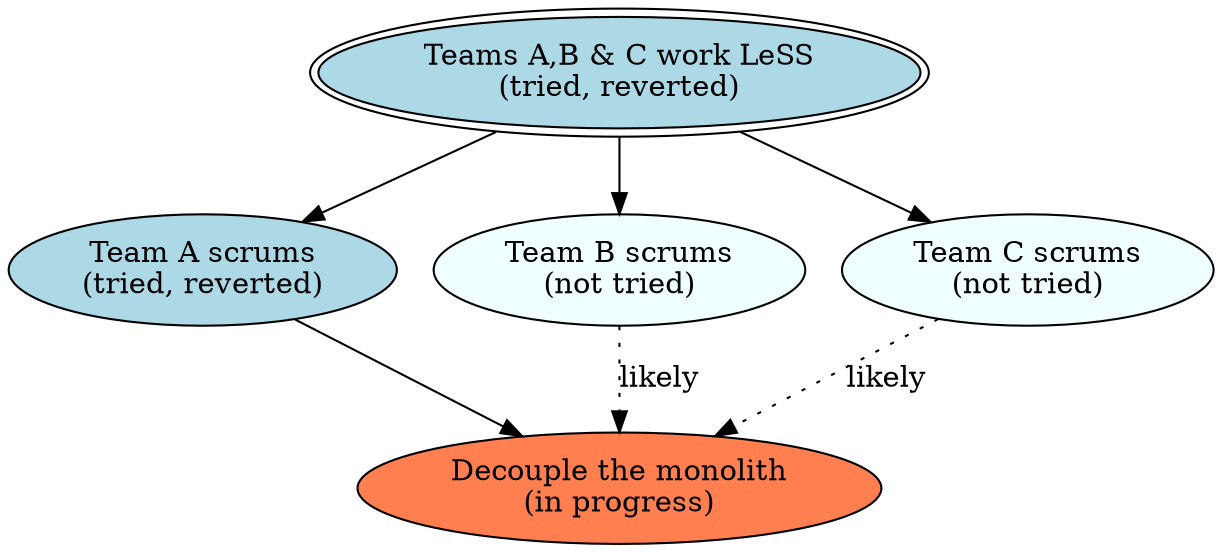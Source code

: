 digraph {

LeSS_ABC -> Scrum_A;
LeSS_ABC -> Scrum_B;
LeSS_ABC -> Scrum_C;

Scrum_A -> Decouple_architecture;
Scrum_B -> Decouple_architecture[style=dotted,label=likely];
Scrum_C -> Decouple_architecture[style=dotted,label=likely];

LeSS_ABC[label="Teams A,B & C work LeSS\n(tried, reverted)", peripheries=2,style=filled,fillcolor=lightblue];

Scrum_A[label="Team A scrums\n(tried, reverted)",style=filled,fillcolor=lightblue];
Scrum_B[label="Team B scrums\n(not tried)",style=filled,fillcolor=azure];
Scrum_C[label="Team C scrums\n(not tried)",style=filled,fillcolor=azure];

Decouple_architecture[label="Decouple the monolith\n(in progress)",style=filled,fillcolor=coral];





}